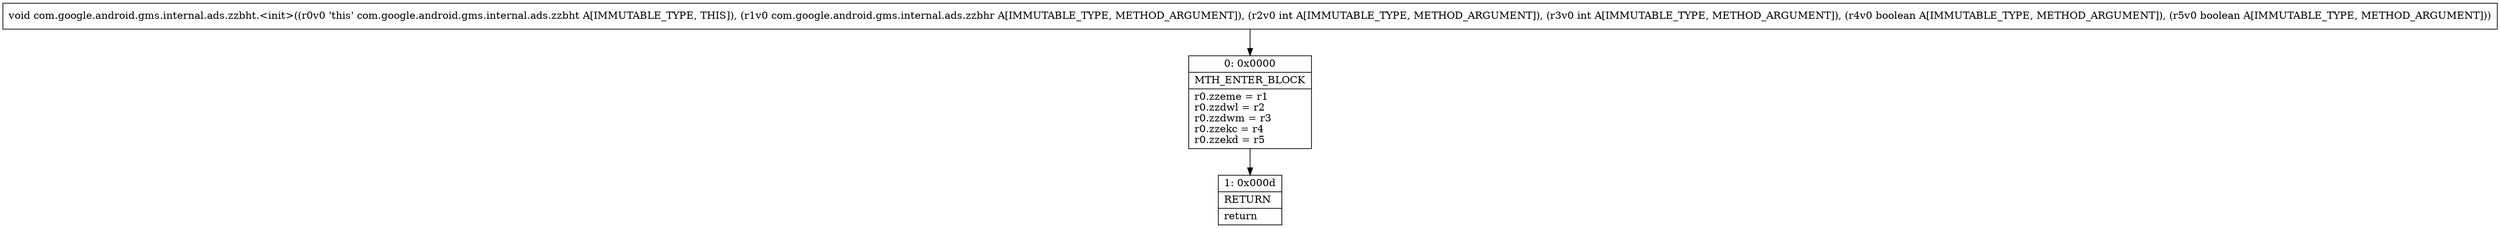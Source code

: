 digraph "CFG forcom.google.android.gms.internal.ads.zzbht.\<init\>(Lcom\/google\/android\/gms\/internal\/ads\/zzbhr;IIZZ)V" {
Node_0 [shape=record,label="{0\:\ 0x0000|MTH_ENTER_BLOCK\l|r0.zzeme = r1\lr0.zzdwl = r2\lr0.zzdwm = r3\lr0.zzekc = r4\lr0.zzekd = r5\l}"];
Node_1 [shape=record,label="{1\:\ 0x000d|RETURN\l|return\l}"];
MethodNode[shape=record,label="{void com.google.android.gms.internal.ads.zzbht.\<init\>((r0v0 'this' com.google.android.gms.internal.ads.zzbht A[IMMUTABLE_TYPE, THIS]), (r1v0 com.google.android.gms.internal.ads.zzbhr A[IMMUTABLE_TYPE, METHOD_ARGUMENT]), (r2v0 int A[IMMUTABLE_TYPE, METHOD_ARGUMENT]), (r3v0 int A[IMMUTABLE_TYPE, METHOD_ARGUMENT]), (r4v0 boolean A[IMMUTABLE_TYPE, METHOD_ARGUMENT]), (r5v0 boolean A[IMMUTABLE_TYPE, METHOD_ARGUMENT])) }"];
MethodNode -> Node_0;
Node_0 -> Node_1;
}

